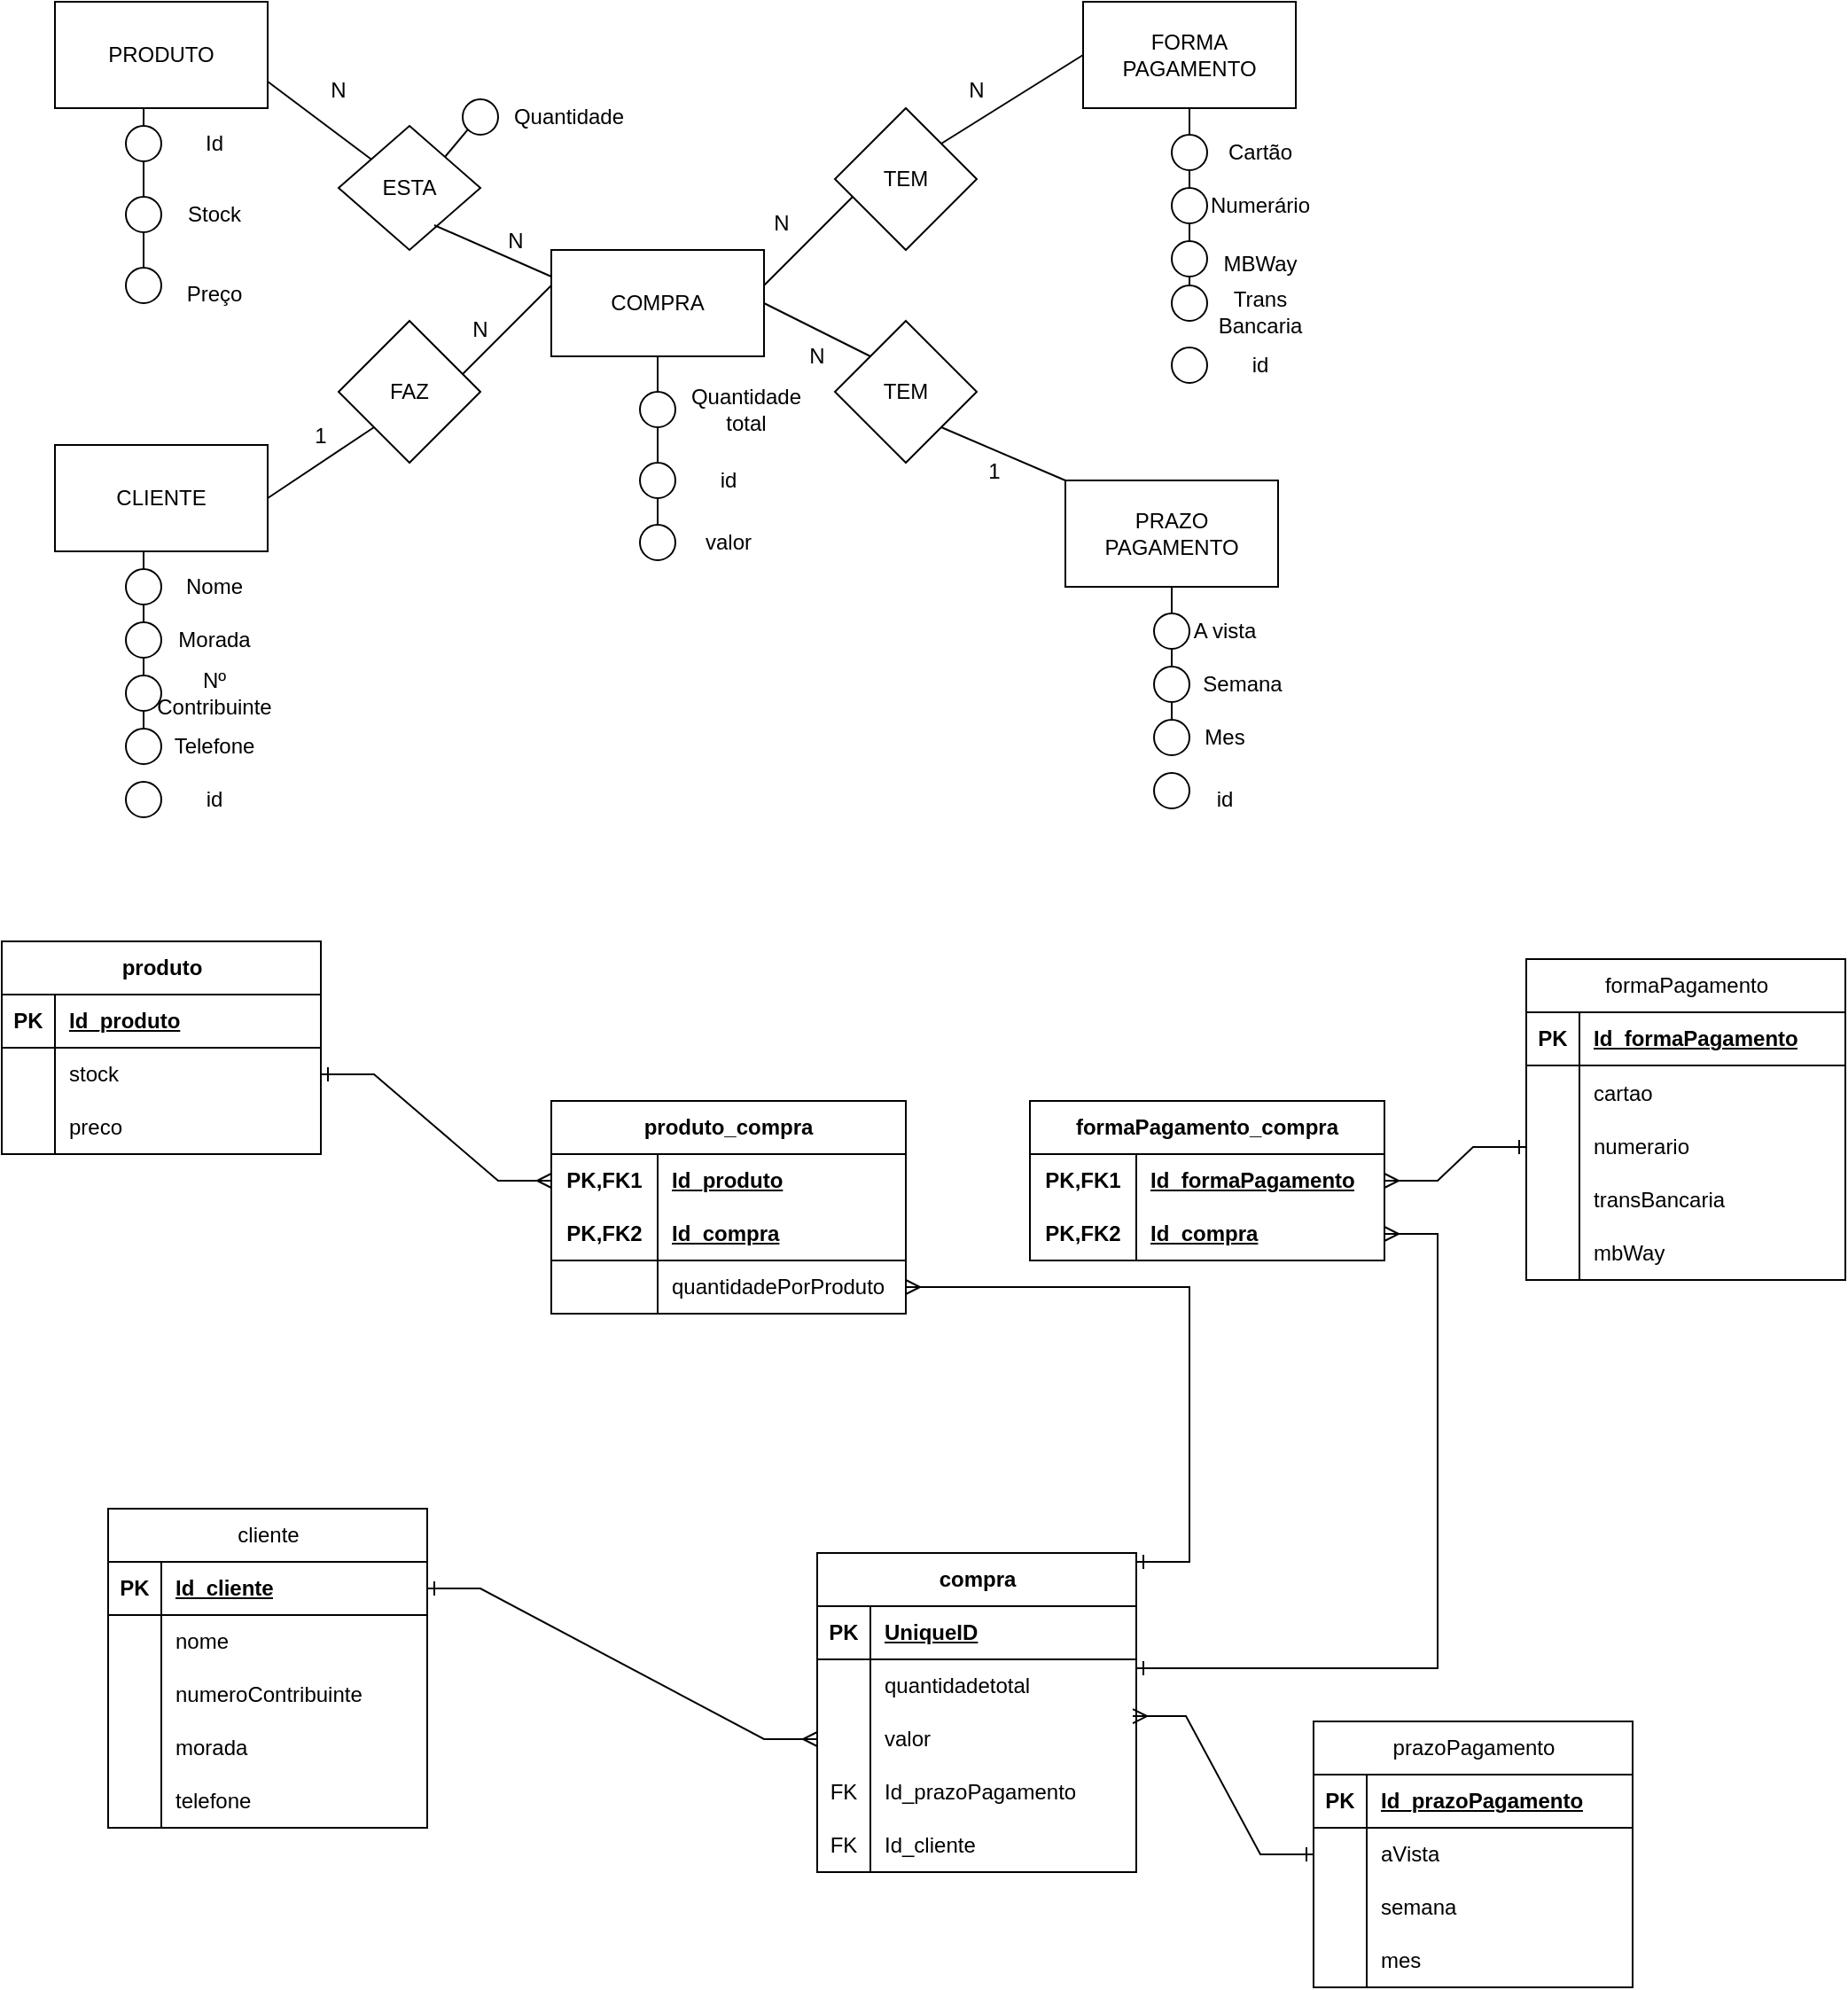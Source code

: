 <mxfile version="26.2.13">
  <diagram name="Página-1" id="K1vCT3-_wOFoox4Md0bB">
    <mxGraphModel dx="874" dy="560" grid="1" gridSize="10" guides="1" tooltips="1" connect="1" arrows="1" fold="1" page="1" pageScale="1" pageWidth="1654" pageHeight="2336" math="0" shadow="0">
      <root>
        <mxCell id="0" />
        <mxCell id="1" parent="0" />
        <mxCell id="S6igIHDjcdohr1a2UY5Q-2" value="COMPRA" style="rounded=0;whiteSpace=wrap;html=1;" parent="1" vertex="1">
          <mxGeometry x="320" y="230" width="120" height="60" as="geometry" />
        </mxCell>
        <mxCell id="S6igIHDjcdohr1a2UY5Q-3" value="PRODUTO" style="rounded=0;whiteSpace=wrap;html=1;" parent="1" vertex="1">
          <mxGeometry x="40" y="90" width="120" height="60" as="geometry" />
        </mxCell>
        <mxCell id="S6igIHDjcdohr1a2UY5Q-4" value="CLIENTE" style="rounded=0;whiteSpace=wrap;html=1;" parent="1" vertex="1">
          <mxGeometry x="40" y="340" width="120" height="60" as="geometry" />
        </mxCell>
        <mxCell id="S6igIHDjcdohr1a2UY5Q-5" value="FORMA PAGAMENTO" style="rounded=0;whiteSpace=wrap;html=1;" parent="1" vertex="1">
          <mxGeometry x="620" y="90" width="120" height="60" as="geometry" />
        </mxCell>
        <mxCell id="S6igIHDjcdohr1a2UY5Q-6" value="PRAZO PAGAMENTO" style="rounded=0;whiteSpace=wrap;html=1;" parent="1" vertex="1">
          <mxGeometry x="610" y="360" width="120" height="60" as="geometry" />
        </mxCell>
        <mxCell id="S6igIHDjcdohr1a2UY5Q-7" value="ESTA" style="rhombus;whiteSpace=wrap;html=1;" parent="1" vertex="1">
          <mxGeometry x="200" y="160" width="80" height="70" as="geometry" />
        </mxCell>
        <mxCell id="S6igIHDjcdohr1a2UY5Q-8" value="FAZ" style="rhombus;whiteSpace=wrap;html=1;" parent="1" vertex="1">
          <mxGeometry x="200" y="270" width="80" height="80" as="geometry" />
        </mxCell>
        <mxCell id="S6igIHDjcdohr1a2UY5Q-9" value="TEM" style="rhombus;whiteSpace=wrap;html=1;" parent="1" vertex="1">
          <mxGeometry x="480" y="150" width="80" height="80" as="geometry" />
        </mxCell>
        <mxCell id="S6igIHDjcdohr1a2UY5Q-10" value="TEM" style="rhombus;whiteSpace=wrap;html=1;" parent="1" vertex="1">
          <mxGeometry x="480" y="270" width="80" height="80" as="geometry" />
        </mxCell>
        <mxCell id="S6igIHDjcdohr1a2UY5Q-11" value="" style="endArrow=none;html=1;rounded=0;entryX=0;entryY=0;entryDx=0;entryDy=0;exitX=1;exitY=1;exitDx=0;exitDy=0;" parent="1" source="S6igIHDjcdohr1a2UY5Q-10" target="S6igIHDjcdohr1a2UY5Q-6" edge="1">
          <mxGeometry width="50" height="50" relative="1" as="geometry">
            <mxPoint x="370" y="300" as="sourcePoint" />
            <mxPoint x="420" y="250" as="targetPoint" />
            <Array as="points" />
          </mxGeometry>
        </mxCell>
        <mxCell id="S6igIHDjcdohr1a2UY5Q-12" value="" style="endArrow=none;html=1;rounded=0;exitX=0;exitY=0;exitDx=0;exitDy=0;entryX=1;entryY=0.5;entryDx=0;entryDy=0;" parent="1" source="S6igIHDjcdohr1a2UY5Q-10" target="S6igIHDjcdohr1a2UY5Q-2" edge="1">
          <mxGeometry width="50" height="50" relative="1" as="geometry">
            <mxPoint x="370" y="300" as="sourcePoint" />
            <mxPoint x="460" y="270" as="targetPoint" />
          </mxGeometry>
        </mxCell>
        <mxCell id="S6igIHDjcdohr1a2UY5Q-13" value="" style="endArrow=none;html=1;rounded=0;entryX=0;entryY=0.5;entryDx=0;entryDy=0;" parent="1" target="S6igIHDjcdohr1a2UY5Q-5" edge="1">
          <mxGeometry width="50" height="50" relative="1" as="geometry">
            <mxPoint x="540" y="170" as="sourcePoint" />
            <mxPoint x="590" y="120" as="targetPoint" />
          </mxGeometry>
        </mxCell>
        <mxCell id="S6igIHDjcdohr1a2UY5Q-14" value="" style="endArrow=none;html=1;rounded=0;" parent="1" edge="1">
          <mxGeometry width="50" height="50" relative="1" as="geometry">
            <mxPoint x="440" y="250" as="sourcePoint" />
            <mxPoint x="490" y="200" as="targetPoint" />
          </mxGeometry>
        </mxCell>
        <mxCell id="S6igIHDjcdohr1a2UY5Q-15" value="" style="endArrow=none;html=1;rounded=0;" parent="1" edge="1">
          <mxGeometry width="50" height="50" relative="1" as="geometry">
            <mxPoint x="270" y="300" as="sourcePoint" />
            <mxPoint x="320" y="250" as="targetPoint" />
          </mxGeometry>
        </mxCell>
        <mxCell id="S6igIHDjcdohr1a2UY5Q-16" value="" style="endArrow=none;html=1;rounded=0;entryX=0;entryY=1;entryDx=0;entryDy=0;" parent="1" target="S6igIHDjcdohr1a2UY5Q-8" edge="1">
          <mxGeometry width="50" height="50" relative="1" as="geometry">
            <mxPoint x="160" y="370" as="sourcePoint" />
            <mxPoint x="210" y="320" as="targetPoint" />
          </mxGeometry>
        </mxCell>
        <mxCell id="S6igIHDjcdohr1a2UY5Q-17" value="" style="endArrow=none;html=1;rounded=0;exitX=1;exitY=0.75;exitDx=0;exitDy=0;" parent="1" source="S6igIHDjcdohr1a2UY5Q-3" target="S6igIHDjcdohr1a2UY5Q-7" edge="1">
          <mxGeometry width="50" height="50" relative="1" as="geometry">
            <mxPoint x="160" y="180" as="sourcePoint" />
            <mxPoint x="210" y="130" as="targetPoint" />
          </mxGeometry>
        </mxCell>
        <mxCell id="S6igIHDjcdohr1a2UY5Q-18" value="" style="endArrow=none;html=1;rounded=0;exitX=0.675;exitY=0.8;exitDx=0;exitDy=0;exitPerimeter=0;entryX=0;entryY=0.25;entryDx=0;entryDy=0;" parent="1" source="S6igIHDjcdohr1a2UY5Q-7" target="S6igIHDjcdohr1a2UY5Q-2" edge="1">
          <mxGeometry width="50" height="50" relative="1" as="geometry">
            <mxPoint x="250" y="280" as="sourcePoint" />
            <mxPoint x="300" y="230" as="targetPoint" />
          </mxGeometry>
        </mxCell>
        <mxCell id="S6igIHDjcdohr1a2UY5Q-19" value="" style="ellipse;whiteSpace=wrap;html=1;aspect=fixed;" parent="1" vertex="1">
          <mxGeometry x="80" y="160" width="20" height="20" as="geometry" />
        </mxCell>
        <mxCell id="S6igIHDjcdohr1a2UY5Q-20" value="" style="ellipse;whiteSpace=wrap;html=1;aspect=fixed;" parent="1" vertex="1">
          <mxGeometry x="80" y="200" width="20" height="20" as="geometry" />
        </mxCell>
        <mxCell id="S6igIHDjcdohr1a2UY5Q-21" value="" style="ellipse;whiteSpace=wrap;html=1;aspect=fixed;" parent="1" vertex="1">
          <mxGeometry x="80" y="240" width="20" height="20" as="geometry" />
        </mxCell>
        <mxCell id="S6igIHDjcdohr1a2UY5Q-25" value="" style="endArrow=none;html=1;rounded=0;exitX=0.5;exitY=0;exitDx=0;exitDy=0;" parent="1" source="S6igIHDjcdohr1a2UY5Q-20" edge="1">
          <mxGeometry width="50" height="50" relative="1" as="geometry">
            <mxPoint x="50" y="220" as="sourcePoint" />
            <mxPoint x="90" y="190" as="targetPoint" />
            <Array as="points">
              <mxPoint x="90" y="180" />
            </Array>
          </mxGeometry>
        </mxCell>
        <mxCell id="S6igIHDjcdohr1a2UY5Q-27" value="" style="endArrow=none;html=1;rounded=0;exitX=0.5;exitY=0;exitDx=0;exitDy=0;entryX=0.5;entryY=1;entryDx=0;entryDy=0;" parent="1" source="S6igIHDjcdohr1a2UY5Q-21" target="S6igIHDjcdohr1a2UY5Q-20" edge="1">
          <mxGeometry width="50" height="50" relative="1" as="geometry">
            <mxPoint x="60" y="260" as="sourcePoint" />
            <mxPoint x="110" y="210" as="targetPoint" />
          </mxGeometry>
        </mxCell>
        <mxCell id="S6igIHDjcdohr1a2UY5Q-28" value="" style="endArrow=none;html=1;rounded=0;entryX=0.417;entryY=1;entryDx=0;entryDy=0;entryPerimeter=0;" parent="1" target="S6igIHDjcdohr1a2UY5Q-3" edge="1">
          <mxGeometry width="50" height="50" relative="1" as="geometry">
            <mxPoint x="90" y="160" as="sourcePoint" />
            <mxPoint x="110" y="140" as="targetPoint" />
          </mxGeometry>
        </mxCell>
        <mxCell id="S6igIHDjcdohr1a2UY5Q-33" value="Id" style="text;html=1;align=center;verticalAlign=middle;whiteSpace=wrap;rounded=0;" parent="1" vertex="1">
          <mxGeometry x="100" y="155" width="60" height="30" as="geometry" />
        </mxCell>
        <mxCell id="S6igIHDjcdohr1a2UY5Q-34" value="Stock" style="text;html=1;align=center;verticalAlign=middle;whiteSpace=wrap;rounded=0;" parent="1" vertex="1">
          <mxGeometry x="100" y="195" width="60" height="30" as="geometry" />
        </mxCell>
        <mxCell id="S6igIHDjcdohr1a2UY5Q-35" value="Preço" style="text;html=1;align=center;verticalAlign=middle;whiteSpace=wrap;rounded=0;" parent="1" vertex="1">
          <mxGeometry x="100" y="240" width="60" height="30" as="geometry" />
        </mxCell>
        <mxCell id="kTDROfeYakGiQUn5uSMt-1" value="" style="ellipse;whiteSpace=wrap;html=1;aspect=fixed;" parent="1" vertex="1">
          <mxGeometry x="80" y="410" width="20" height="20" as="geometry" />
        </mxCell>
        <mxCell id="kTDROfeYakGiQUn5uSMt-2" value="" style="ellipse;whiteSpace=wrap;html=1;aspect=fixed;" parent="1" vertex="1">
          <mxGeometry x="80" y="470" width="20" height="20" as="geometry" />
        </mxCell>
        <mxCell id="kTDROfeYakGiQUn5uSMt-3" value="" style="ellipse;whiteSpace=wrap;html=1;aspect=fixed;" parent="1" vertex="1">
          <mxGeometry x="80" y="440" width="20" height="20" as="geometry" />
        </mxCell>
        <mxCell id="kTDROfeYakGiQUn5uSMt-6" value="" style="ellipse;whiteSpace=wrap;html=1;aspect=fixed;" parent="1" vertex="1">
          <mxGeometry x="80" y="500" width="20" height="20" as="geometry" />
        </mxCell>
        <mxCell id="kTDROfeYakGiQUn5uSMt-7" value="" style="endArrow=none;html=1;rounded=0;exitX=0.5;exitY=0;exitDx=0;exitDy=0;" parent="1" source="kTDROfeYakGiQUn5uSMt-1" edge="1">
          <mxGeometry width="50" height="50" relative="1" as="geometry">
            <mxPoint x="380" y="290" as="sourcePoint" />
            <mxPoint x="90" y="400" as="targetPoint" />
          </mxGeometry>
        </mxCell>
        <mxCell id="kTDROfeYakGiQUn5uSMt-8" value="" style="endArrow=none;html=1;rounded=0;exitX=0.5;exitY=0;exitDx=0;exitDy=0;entryX=0.5;entryY=1;entryDx=0;entryDy=0;" parent="1" source="kTDROfeYakGiQUn5uSMt-3" target="kTDROfeYakGiQUn5uSMt-1" edge="1">
          <mxGeometry width="50" height="50" relative="1" as="geometry">
            <mxPoint x="380" y="290" as="sourcePoint" />
            <mxPoint x="430" y="240" as="targetPoint" />
          </mxGeometry>
        </mxCell>
        <mxCell id="kTDROfeYakGiQUn5uSMt-9" value="" style="endArrow=none;html=1;rounded=0;exitX=0.5;exitY=0;exitDx=0;exitDy=0;entryX=0.5;entryY=1;entryDx=0;entryDy=0;" parent="1" source="kTDROfeYakGiQUn5uSMt-2" target="kTDROfeYakGiQUn5uSMt-3" edge="1">
          <mxGeometry width="50" height="50" relative="1" as="geometry">
            <mxPoint x="380" y="290" as="sourcePoint" />
            <mxPoint x="430" y="240" as="targetPoint" />
          </mxGeometry>
        </mxCell>
        <mxCell id="kTDROfeYakGiQUn5uSMt-10" value="" style="endArrow=none;html=1;rounded=0;exitX=0.5;exitY=0;exitDx=0;exitDy=0;" parent="1" source="kTDROfeYakGiQUn5uSMt-6" edge="1">
          <mxGeometry width="50" height="50" relative="1" as="geometry">
            <mxPoint x="380" y="290" as="sourcePoint" />
            <mxPoint x="90" y="490" as="targetPoint" />
          </mxGeometry>
        </mxCell>
        <mxCell id="kTDROfeYakGiQUn5uSMt-11" value="Nome" style="text;html=1;align=center;verticalAlign=middle;whiteSpace=wrap;rounded=0;" parent="1" vertex="1">
          <mxGeometry x="100" y="405" width="60" height="30" as="geometry" />
        </mxCell>
        <mxCell id="kTDROfeYakGiQUn5uSMt-12" value="Morada" style="text;html=1;align=center;verticalAlign=middle;whiteSpace=wrap;rounded=0;" parent="1" vertex="1">
          <mxGeometry x="100" y="435" width="60" height="30" as="geometry" />
        </mxCell>
        <mxCell id="kTDROfeYakGiQUn5uSMt-13" value="Telefone" style="text;html=1;align=center;verticalAlign=middle;whiteSpace=wrap;rounded=0;" parent="1" vertex="1">
          <mxGeometry x="100" y="495" width="60" height="30" as="geometry" />
        </mxCell>
        <mxCell id="kTDROfeYakGiQUn5uSMt-14" value="Nº Contribuinte" style="text;html=1;align=center;verticalAlign=middle;whiteSpace=wrap;rounded=0;" parent="1" vertex="1">
          <mxGeometry x="100" y="465" width="60" height="30" as="geometry" />
        </mxCell>
        <mxCell id="kTDROfeYakGiQUn5uSMt-15" value="" style="ellipse;whiteSpace=wrap;html=1;aspect=fixed;" parent="1" vertex="1">
          <mxGeometry x="660" y="495" width="20" height="20" as="geometry" />
        </mxCell>
        <mxCell id="kTDROfeYakGiQUn5uSMt-16" value="" style="ellipse;whiteSpace=wrap;html=1;aspect=fixed;" parent="1" vertex="1">
          <mxGeometry x="660" y="465" width="20" height="20" as="geometry" />
        </mxCell>
        <mxCell id="kTDROfeYakGiQUn5uSMt-17" value="" style="ellipse;whiteSpace=wrap;html=1;aspect=fixed;" parent="1" vertex="1">
          <mxGeometry x="660" y="435" width="20" height="20" as="geometry" />
        </mxCell>
        <mxCell id="kTDROfeYakGiQUn5uSMt-18" value="" style="ellipse;whiteSpace=wrap;html=1;aspect=fixed;" parent="1" vertex="1">
          <mxGeometry x="670" y="195" width="20" height="20" as="geometry" />
        </mxCell>
        <mxCell id="kTDROfeYakGiQUn5uSMt-19" value="" style="ellipse;whiteSpace=wrap;html=1;aspect=fixed;" parent="1" vertex="1">
          <mxGeometry x="670" y="225" width="20" height="20" as="geometry" />
        </mxCell>
        <mxCell id="kTDROfeYakGiQUn5uSMt-20" value="" style="ellipse;whiteSpace=wrap;html=1;aspect=fixed;" parent="1" vertex="1">
          <mxGeometry x="670" y="165" width="20" height="20" as="geometry" />
        </mxCell>
        <mxCell id="kTDROfeYakGiQUn5uSMt-24" value="" style="endArrow=none;html=1;rounded=0;entryX=0.5;entryY=0;entryDx=0;entryDy=0;exitX=0.5;exitY=1;exitDx=0;exitDy=0;" parent="1" source="S6igIHDjcdohr1a2UY5Q-6" target="kTDROfeYakGiQUn5uSMt-17" edge="1">
          <mxGeometry width="50" height="50" relative="1" as="geometry">
            <mxPoint x="500" y="490" as="sourcePoint" />
            <mxPoint x="550" y="440" as="targetPoint" />
          </mxGeometry>
        </mxCell>
        <mxCell id="kTDROfeYakGiQUn5uSMt-25" value="" style="endArrow=none;html=1;rounded=0;entryX=0.5;entryY=0;entryDx=0;entryDy=0;exitX=0.5;exitY=1;exitDx=0;exitDy=0;" parent="1" source="kTDROfeYakGiQUn5uSMt-17" target="kTDROfeYakGiQUn5uSMt-16" edge="1">
          <mxGeometry width="50" height="50" relative="1" as="geometry">
            <mxPoint x="510" y="490" as="sourcePoint" />
            <mxPoint x="560" y="440" as="targetPoint" />
          </mxGeometry>
        </mxCell>
        <mxCell id="kTDROfeYakGiQUn5uSMt-26" value="" style="endArrow=none;html=1;rounded=0;entryX=0.5;entryY=1;entryDx=0;entryDy=0;exitX=0.5;exitY=0;exitDx=0;exitDy=0;" parent="1" source="kTDROfeYakGiQUn5uSMt-15" target="kTDROfeYakGiQUn5uSMt-16" edge="1">
          <mxGeometry width="50" height="50" relative="1" as="geometry">
            <mxPoint x="590" y="530" as="sourcePoint" />
            <mxPoint x="640" y="480" as="targetPoint" />
          </mxGeometry>
        </mxCell>
        <mxCell id="kTDROfeYakGiQUn5uSMt-27" value="Cartão" style="text;html=1;align=center;verticalAlign=middle;whiteSpace=wrap;rounded=0;" parent="1" vertex="1">
          <mxGeometry x="690" y="160" width="60" height="30" as="geometry" />
        </mxCell>
        <mxCell id="kTDROfeYakGiQUn5uSMt-28" value="Numerário" style="text;html=1;align=center;verticalAlign=middle;whiteSpace=wrap;rounded=0;" parent="1" vertex="1">
          <mxGeometry x="690" y="190" width="60" height="30" as="geometry" />
        </mxCell>
        <mxCell id="kTDROfeYakGiQUn5uSMt-29" value="&lt;div&gt;&lt;br&gt;&lt;/div&gt;&lt;div&gt;MBWay&lt;/div&gt;" style="text;html=1;align=center;verticalAlign=middle;whiteSpace=wrap;rounded=0;" parent="1" vertex="1">
          <mxGeometry x="690" y="215" width="60" height="30" as="geometry" />
        </mxCell>
        <mxCell id="kTDROfeYakGiQUn5uSMt-31" value="" style="ellipse;whiteSpace=wrap;html=1;aspect=fixed;" parent="1" vertex="1">
          <mxGeometry x="670" y="250" width="20" height="20" as="geometry" />
        </mxCell>
        <mxCell id="kTDROfeYakGiQUn5uSMt-32" value="Trans Bancaria" style="text;html=1;align=center;verticalAlign=middle;whiteSpace=wrap;rounded=0;" parent="1" vertex="1">
          <mxGeometry x="690" y="250" width="60" height="30" as="geometry" />
        </mxCell>
        <mxCell id="kTDROfeYakGiQUn5uSMt-33" value="" style="endArrow=none;html=1;rounded=0;entryX=0.5;entryY=1;entryDx=0;entryDy=0;exitX=0.5;exitY=0;exitDx=0;exitDy=0;" parent="1" source="kTDROfeYakGiQUn5uSMt-20" target="S6igIHDjcdohr1a2UY5Q-5" edge="1">
          <mxGeometry width="50" height="50" relative="1" as="geometry">
            <mxPoint x="590" y="240" as="sourcePoint" />
            <mxPoint x="640" y="190" as="targetPoint" />
          </mxGeometry>
        </mxCell>
        <mxCell id="kTDROfeYakGiQUn5uSMt-34" value="" style="endArrow=none;html=1;rounded=0;entryX=0.5;entryY=1;entryDx=0;entryDy=0;exitX=0.5;exitY=0;exitDx=0;exitDy=0;" parent="1" source="kTDROfeYakGiQUn5uSMt-18" target="kTDROfeYakGiQUn5uSMt-20" edge="1">
          <mxGeometry width="50" height="50" relative="1" as="geometry">
            <mxPoint x="590" y="250" as="sourcePoint" />
            <mxPoint x="630" y="200" as="targetPoint" />
          </mxGeometry>
        </mxCell>
        <mxCell id="kTDROfeYakGiQUn5uSMt-35" value="" style="endArrow=none;html=1;rounded=0;entryX=0.5;entryY=1;entryDx=0;entryDy=0;exitX=0.5;exitY=0;exitDx=0;exitDy=0;" parent="1" source="kTDROfeYakGiQUn5uSMt-19" target="kTDROfeYakGiQUn5uSMt-18" edge="1">
          <mxGeometry width="50" height="50" relative="1" as="geometry">
            <mxPoint x="590" y="260" as="sourcePoint" />
            <mxPoint x="640" y="210" as="targetPoint" />
          </mxGeometry>
        </mxCell>
        <mxCell id="kTDROfeYakGiQUn5uSMt-36" value="" style="endArrow=none;html=1;rounded=0;entryX=0.5;entryY=1;entryDx=0;entryDy=0;exitX=0.5;exitY=0;exitDx=0;exitDy=0;" parent="1" source="kTDROfeYakGiQUn5uSMt-31" target="kTDROfeYakGiQUn5uSMt-19" edge="1">
          <mxGeometry width="50" height="50" relative="1" as="geometry">
            <mxPoint x="610" y="290" as="sourcePoint" />
            <mxPoint x="660" y="240" as="targetPoint" />
          </mxGeometry>
        </mxCell>
        <mxCell id="kTDROfeYakGiQUn5uSMt-37" value="A vista" style="text;html=1;align=center;verticalAlign=middle;whiteSpace=wrap;rounded=0;" parent="1" vertex="1">
          <mxGeometry x="670" y="430" width="60" height="30" as="geometry" />
        </mxCell>
        <mxCell id="kTDROfeYakGiQUn5uSMt-39" value="Mes" style="text;html=1;align=center;verticalAlign=middle;whiteSpace=wrap;rounded=0;" parent="1" vertex="1">
          <mxGeometry x="670" y="490" width="60" height="30" as="geometry" />
        </mxCell>
        <mxCell id="kTDROfeYakGiQUn5uSMt-43" value="Semana" style="text;html=1;align=center;verticalAlign=middle;whiteSpace=wrap;rounded=0;" parent="1" vertex="1">
          <mxGeometry x="680" y="460" width="60" height="30" as="geometry" />
        </mxCell>
        <mxCell id="kTDROfeYakGiQUn5uSMt-44" value="" style="ellipse;whiteSpace=wrap;html=1;aspect=fixed;" parent="1" vertex="1">
          <mxGeometry x="370" y="310" width="20" height="20" as="geometry" />
        </mxCell>
        <mxCell id="kTDROfeYakGiQUn5uSMt-45" value="" style="endArrow=none;html=1;rounded=0;exitX=0.5;exitY=0;exitDx=0;exitDy=0;" parent="1" source="kTDROfeYakGiQUn5uSMt-44" edge="1">
          <mxGeometry width="50" height="50" relative="1" as="geometry">
            <mxPoint x="380" y="300" as="sourcePoint" />
            <mxPoint x="380" y="290" as="targetPoint" />
          </mxGeometry>
        </mxCell>
        <mxCell id="kTDROfeYakGiQUn5uSMt-47" value="Quantidade total" style="text;html=1;align=center;verticalAlign=middle;whiteSpace=wrap;rounded=0;" parent="1" vertex="1">
          <mxGeometry x="400" y="305" width="60" height="30" as="geometry" />
        </mxCell>
        <mxCell id="kTDROfeYakGiQUn5uSMt-48" value="1" style="text;html=1;align=center;verticalAlign=middle;whiteSpace=wrap;rounded=0;" parent="1" vertex="1">
          <mxGeometry x="160" y="320" width="60" height="30" as="geometry" />
        </mxCell>
        <mxCell id="kTDROfeYakGiQUn5uSMt-49" value="N" style="text;html=1;align=center;verticalAlign=middle;whiteSpace=wrap;rounded=0;" parent="1" vertex="1">
          <mxGeometry x="250" y="260" width="60" height="30" as="geometry" />
        </mxCell>
        <mxCell id="kTDROfeYakGiQUn5uSMt-50" value="N" style="text;html=1;align=center;verticalAlign=middle;whiteSpace=wrap;rounded=0;" parent="1" vertex="1">
          <mxGeometry x="170" y="125" width="60" height="30" as="geometry" />
        </mxCell>
        <mxCell id="kTDROfeYakGiQUn5uSMt-51" value="N" style="text;html=1;align=center;verticalAlign=middle;whiteSpace=wrap;rounded=0;" parent="1" vertex="1">
          <mxGeometry x="270" y="210" width="60" height="30" as="geometry" />
        </mxCell>
        <mxCell id="kTDROfeYakGiQUn5uSMt-52" value="N" style="text;html=1;align=center;verticalAlign=middle;whiteSpace=wrap;rounded=0;" parent="1" vertex="1">
          <mxGeometry x="420" y="200" width="60" height="30" as="geometry" />
        </mxCell>
        <mxCell id="kTDROfeYakGiQUn5uSMt-53" value="N" style="text;html=1;align=center;verticalAlign=middle;whiteSpace=wrap;rounded=0;" parent="1" vertex="1">
          <mxGeometry x="530" y="125" width="60" height="30" as="geometry" />
        </mxCell>
        <mxCell id="kTDROfeYakGiQUn5uSMt-54" value="N" style="text;html=1;align=center;verticalAlign=middle;whiteSpace=wrap;rounded=0;" parent="1" vertex="1">
          <mxGeometry x="440" y="275" width="60" height="30" as="geometry" />
        </mxCell>
        <mxCell id="kTDROfeYakGiQUn5uSMt-55" value="1" style="text;html=1;align=center;verticalAlign=middle;whiteSpace=wrap;rounded=0;" parent="1" vertex="1">
          <mxGeometry x="540" y="340" width="60" height="30" as="geometry" />
        </mxCell>
        <mxCell id="3tSenncUVuRe2yllcEhV-1" value="id" style="text;html=1;align=center;verticalAlign=middle;whiteSpace=wrap;rounded=0;" parent="1" vertex="1">
          <mxGeometry x="100" y="525" width="60" height="30" as="geometry" />
        </mxCell>
        <mxCell id="3tSenncUVuRe2yllcEhV-2" value="id" style="text;html=1;align=center;verticalAlign=middle;whiteSpace=wrap;rounded=0;" parent="1" vertex="1">
          <mxGeometry x="670" y="525" width="60" height="30" as="geometry" />
        </mxCell>
        <mxCell id="3tSenncUVuRe2yllcEhV-3" value="id" style="text;html=1;align=center;verticalAlign=middle;whiteSpace=wrap;rounded=0;" parent="1" vertex="1">
          <mxGeometry x="390" y="345" width="60" height="30" as="geometry" />
        </mxCell>
        <mxCell id="3tSenncUVuRe2yllcEhV-4" value="id" style="text;html=1;align=center;verticalAlign=middle;whiteSpace=wrap;rounded=0;" parent="1" vertex="1">
          <mxGeometry x="690" y="280" width="60" height="30" as="geometry" />
        </mxCell>
        <mxCell id="3tSenncUVuRe2yllcEhV-5" value="" style="ellipse;whiteSpace=wrap;html=1;aspect=fixed;" parent="1" vertex="1">
          <mxGeometry x="370" y="350" width="20" height="20" as="geometry" />
        </mxCell>
        <mxCell id="3tSenncUVuRe2yllcEhV-6" value="" style="ellipse;whiteSpace=wrap;html=1;aspect=fixed;" parent="1" vertex="1">
          <mxGeometry x="80" y="530" width="20" height="20" as="geometry" />
        </mxCell>
        <mxCell id="3tSenncUVuRe2yllcEhV-7" value="" style="ellipse;whiteSpace=wrap;html=1;aspect=fixed;" parent="1" vertex="1">
          <mxGeometry x="670" y="285" width="20" height="20" as="geometry" />
        </mxCell>
        <mxCell id="3tSenncUVuRe2yllcEhV-8" value="" style="ellipse;whiteSpace=wrap;html=1;aspect=fixed;" parent="1" vertex="1">
          <mxGeometry x="660" y="525" width="20" height="20" as="geometry" />
        </mxCell>
        <mxCell id="3tSenncUVuRe2yllcEhV-9" value="" style="endArrow=none;html=1;rounded=0;entryX=0.5;entryY=1;entryDx=0;entryDy=0;" parent="1" target="kTDROfeYakGiQUn5uSMt-44" edge="1">
          <mxGeometry width="50" height="50" relative="1" as="geometry">
            <mxPoint x="380" y="350" as="sourcePoint" />
            <mxPoint x="440" y="420" as="targetPoint" />
          </mxGeometry>
        </mxCell>
        <mxCell id="3tSenncUVuRe2yllcEhV-10" value="" style="ellipse;whiteSpace=wrap;html=1;aspect=fixed;" parent="1" vertex="1">
          <mxGeometry x="270" y="145" width="20" height="20" as="geometry" />
        </mxCell>
        <mxCell id="3tSenncUVuRe2yllcEhV-11" value="Quantidade" style="text;html=1;align=center;verticalAlign=middle;whiteSpace=wrap;rounded=0;" parent="1" vertex="1">
          <mxGeometry x="300" y="140" width="60" height="30" as="geometry" />
        </mxCell>
        <mxCell id="3tSenncUVuRe2yllcEhV-13" value="" style="endArrow=none;html=1;rounded=0;entryX=0;entryY=1;entryDx=0;entryDy=0;exitX=1;exitY=0;exitDx=0;exitDy=0;" parent="1" source="S6igIHDjcdohr1a2UY5Q-7" target="3tSenncUVuRe2yllcEhV-10" edge="1">
          <mxGeometry width="50" height="50" relative="1" as="geometry">
            <mxPoint x="360" y="330" as="sourcePoint" />
            <mxPoint x="410" y="280" as="targetPoint" />
          </mxGeometry>
        </mxCell>
        <mxCell id="3tSenncUVuRe2yllcEhV-14" value="valor" style="text;html=1;align=center;verticalAlign=middle;whiteSpace=wrap;rounded=0;" parent="1" vertex="1">
          <mxGeometry x="390" y="380" width="60" height="30" as="geometry" />
        </mxCell>
        <mxCell id="3tSenncUVuRe2yllcEhV-15" value="" style="ellipse;whiteSpace=wrap;html=1;aspect=fixed;" parent="1" vertex="1">
          <mxGeometry x="370" y="385" width="20" height="20" as="geometry" />
        </mxCell>
        <mxCell id="3tSenncUVuRe2yllcEhV-16" value="" style="endArrow=none;html=1;rounded=0;entryX=0.5;entryY=1;entryDx=0;entryDy=0;exitX=0.5;exitY=0;exitDx=0;exitDy=0;" parent="1" source="3tSenncUVuRe2yllcEhV-15" target="3tSenncUVuRe2yllcEhV-5" edge="1">
          <mxGeometry width="50" height="50" relative="1" as="geometry">
            <mxPoint x="310" y="480" as="sourcePoint" />
            <mxPoint x="360" y="430" as="targetPoint" />
          </mxGeometry>
        </mxCell>
        <mxCell id="dmSf8Fkw9DIj0YcDSAF7-1" value="produto" style="shape=table;startSize=30;container=1;collapsible=1;childLayout=tableLayout;fixedRows=1;rowLines=0;fontStyle=1;align=center;resizeLast=1;html=1;" parent="1" vertex="1">
          <mxGeometry x="10" y="620" width="180" height="120" as="geometry" />
        </mxCell>
        <mxCell id="dmSf8Fkw9DIj0YcDSAF7-2" value="" style="shape=tableRow;horizontal=0;startSize=0;swimlaneHead=0;swimlaneBody=0;fillColor=none;collapsible=0;dropTarget=0;points=[[0,0.5],[1,0.5]];portConstraint=eastwest;top=0;left=0;right=0;bottom=1;" parent="dmSf8Fkw9DIj0YcDSAF7-1" vertex="1">
          <mxGeometry y="30" width="180" height="30" as="geometry" />
        </mxCell>
        <mxCell id="dmSf8Fkw9DIj0YcDSAF7-3" value="PK" style="shape=partialRectangle;connectable=0;fillColor=none;top=0;left=0;bottom=0;right=0;fontStyle=1;overflow=hidden;whiteSpace=wrap;html=1;" parent="dmSf8Fkw9DIj0YcDSAF7-2" vertex="1">
          <mxGeometry width="30" height="30" as="geometry">
            <mxRectangle width="30" height="30" as="alternateBounds" />
          </mxGeometry>
        </mxCell>
        <mxCell id="dmSf8Fkw9DIj0YcDSAF7-4" value="Id_produto" style="shape=partialRectangle;connectable=0;fillColor=none;top=0;left=0;bottom=0;right=0;align=left;spacingLeft=6;fontStyle=5;overflow=hidden;whiteSpace=wrap;html=1;" parent="dmSf8Fkw9DIj0YcDSAF7-2" vertex="1">
          <mxGeometry x="30" width="150" height="30" as="geometry">
            <mxRectangle width="150" height="30" as="alternateBounds" />
          </mxGeometry>
        </mxCell>
        <mxCell id="dmSf8Fkw9DIj0YcDSAF7-5" value="" style="shape=tableRow;horizontal=0;startSize=0;swimlaneHead=0;swimlaneBody=0;fillColor=none;collapsible=0;dropTarget=0;points=[[0,0.5],[1,0.5]];portConstraint=eastwest;top=0;left=0;right=0;bottom=0;" parent="dmSf8Fkw9DIj0YcDSAF7-1" vertex="1">
          <mxGeometry y="60" width="180" height="30" as="geometry" />
        </mxCell>
        <mxCell id="dmSf8Fkw9DIj0YcDSAF7-6" value="" style="shape=partialRectangle;connectable=0;fillColor=none;top=0;left=0;bottom=0;right=0;editable=1;overflow=hidden;whiteSpace=wrap;html=1;" parent="dmSf8Fkw9DIj0YcDSAF7-5" vertex="1">
          <mxGeometry width="30" height="30" as="geometry">
            <mxRectangle width="30" height="30" as="alternateBounds" />
          </mxGeometry>
        </mxCell>
        <mxCell id="dmSf8Fkw9DIj0YcDSAF7-7" value="&lt;span style=&quot;text-align: center;&quot;&gt;stock&lt;/span&gt;" style="shape=partialRectangle;connectable=0;fillColor=none;top=0;left=0;bottom=0;right=0;align=left;spacingLeft=6;overflow=hidden;whiteSpace=wrap;html=1;" parent="dmSf8Fkw9DIj0YcDSAF7-5" vertex="1">
          <mxGeometry x="30" width="150" height="30" as="geometry">
            <mxRectangle width="150" height="30" as="alternateBounds" />
          </mxGeometry>
        </mxCell>
        <mxCell id="dmSf8Fkw9DIj0YcDSAF7-8" value="" style="shape=tableRow;horizontal=0;startSize=0;swimlaneHead=0;swimlaneBody=0;fillColor=none;collapsible=0;dropTarget=0;points=[[0,0.5],[1,0.5]];portConstraint=eastwest;top=0;left=0;right=0;bottom=0;" parent="dmSf8Fkw9DIj0YcDSAF7-1" vertex="1">
          <mxGeometry y="90" width="180" height="30" as="geometry" />
        </mxCell>
        <mxCell id="dmSf8Fkw9DIj0YcDSAF7-9" value="" style="shape=partialRectangle;connectable=0;fillColor=none;top=0;left=0;bottom=0;right=0;editable=1;overflow=hidden;whiteSpace=wrap;html=1;" parent="dmSf8Fkw9DIj0YcDSAF7-8" vertex="1">
          <mxGeometry width="30" height="30" as="geometry">
            <mxRectangle width="30" height="30" as="alternateBounds" />
          </mxGeometry>
        </mxCell>
        <mxCell id="dmSf8Fkw9DIj0YcDSAF7-10" value="&lt;div style=&quot;text-align: center;&quot;&gt;&lt;span style=&quot;background-color: transparent; color: light-dark(rgb(0, 0, 0), rgb(255, 255, 255));&quot;&gt;preco&lt;/span&gt;&lt;/div&gt;" style="shape=partialRectangle;connectable=0;fillColor=none;top=0;left=0;bottom=0;right=0;align=left;spacingLeft=6;overflow=hidden;whiteSpace=wrap;html=1;" parent="dmSf8Fkw9DIj0YcDSAF7-8" vertex="1">
          <mxGeometry x="30" width="150" height="30" as="geometry">
            <mxRectangle width="150" height="30" as="alternateBounds" />
          </mxGeometry>
        </mxCell>
        <mxCell id="dmSf8Fkw9DIj0YcDSAF7-17" value="&lt;span style=&quot;font-weight: 400; text-wrap-mode: wrap;&quot;&gt;formaPagamento&lt;/span&gt;" style="shape=table;startSize=30;container=1;collapsible=1;childLayout=tableLayout;fixedRows=1;rowLines=0;fontStyle=1;align=center;resizeLast=1;html=1;" parent="1" vertex="1">
          <mxGeometry x="870" y="630" width="180" height="181" as="geometry" />
        </mxCell>
        <mxCell id="dmSf8Fkw9DIj0YcDSAF7-18" value="" style="shape=tableRow;horizontal=0;startSize=0;swimlaneHead=0;swimlaneBody=0;fillColor=none;collapsible=0;dropTarget=0;points=[[0,0.5],[1,0.5]];portConstraint=eastwest;top=0;left=0;right=0;bottom=1;" parent="dmSf8Fkw9DIj0YcDSAF7-17" vertex="1">
          <mxGeometry y="30" width="180" height="30" as="geometry" />
        </mxCell>
        <mxCell id="dmSf8Fkw9DIj0YcDSAF7-19" value="PK" style="shape=partialRectangle;connectable=0;fillColor=none;top=0;left=0;bottom=0;right=0;fontStyle=1;overflow=hidden;whiteSpace=wrap;html=1;" parent="dmSf8Fkw9DIj0YcDSAF7-18" vertex="1">
          <mxGeometry width="30" height="30" as="geometry">
            <mxRectangle width="30" height="30" as="alternateBounds" />
          </mxGeometry>
        </mxCell>
        <mxCell id="dmSf8Fkw9DIj0YcDSAF7-20" value="Id_formaPagamento" style="shape=partialRectangle;connectable=0;fillColor=none;top=0;left=0;bottom=0;right=0;align=left;spacingLeft=6;fontStyle=5;overflow=hidden;whiteSpace=wrap;html=1;" parent="dmSf8Fkw9DIj0YcDSAF7-18" vertex="1">
          <mxGeometry x="30" width="150" height="30" as="geometry">
            <mxRectangle width="150" height="30" as="alternateBounds" />
          </mxGeometry>
        </mxCell>
        <mxCell id="dmSf8Fkw9DIj0YcDSAF7-21" value="" style="shape=tableRow;horizontal=0;startSize=0;swimlaneHead=0;swimlaneBody=0;fillColor=none;collapsible=0;dropTarget=0;points=[[0,0.5],[1,0.5]];portConstraint=eastwest;top=0;left=0;right=0;bottom=0;" parent="dmSf8Fkw9DIj0YcDSAF7-17" vertex="1">
          <mxGeometry y="60" width="180" height="31" as="geometry" />
        </mxCell>
        <mxCell id="dmSf8Fkw9DIj0YcDSAF7-22" value="" style="shape=partialRectangle;connectable=0;fillColor=none;top=0;left=0;bottom=0;right=0;editable=1;overflow=hidden;whiteSpace=wrap;html=1;" parent="dmSf8Fkw9DIj0YcDSAF7-21" vertex="1">
          <mxGeometry width="30" height="31" as="geometry">
            <mxRectangle width="30" height="31" as="alternateBounds" />
          </mxGeometry>
        </mxCell>
        <mxCell id="dmSf8Fkw9DIj0YcDSAF7-23" value="&lt;div style=&quot;text-align: center;&quot;&gt;&lt;span style=&quot;background-color: transparent; color: light-dark(rgb(0, 0, 0), rgb(255, 255, 255));&quot;&gt;cartao&lt;/span&gt;&lt;/div&gt;" style="shape=partialRectangle;connectable=0;fillColor=none;top=0;left=0;bottom=0;right=0;align=left;spacingLeft=6;overflow=hidden;whiteSpace=wrap;html=1;" parent="dmSf8Fkw9DIj0YcDSAF7-21" vertex="1">
          <mxGeometry x="30" width="150" height="31" as="geometry">
            <mxRectangle width="150" height="31" as="alternateBounds" />
          </mxGeometry>
        </mxCell>
        <mxCell id="dmSf8Fkw9DIj0YcDSAF7-24" value="" style="shape=tableRow;horizontal=0;startSize=0;swimlaneHead=0;swimlaneBody=0;fillColor=none;collapsible=0;dropTarget=0;points=[[0,0.5],[1,0.5]];portConstraint=eastwest;top=0;left=0;right=0;bottom=0;" parent="dmSf8Fkw9DIj0YcDSAF7-17" vertex="1">
          <mxGeometry y="91" width="180" height="30" as="geometry" />
        </mxCell>
        <mxCell id="dmSf8Fkw9DIj0YcDSAF7-25" value="" style="shape=partialRectangle;connectable=0;fillColor=none;top=0;left=0;bottom=0;right=0;editable=1;overflow=hidden;whiteSpace=wrap;html=1;" parent="dmSf8Fkw9DIj0YcDSAF7-24" vertex="1">
          <mxGeometry width="30" height="30" as="geometry">
            <mxRectangle width="30" height="30" as="alternateBounds" />
          </mxGeometry>
        </mxCell>
        <mxCell id="dmSf8Fkw9DIj0YcDSAF7-26" value="&lt;span style=&quot;text-align: center;&quot;&gt;numerario&lt;/span&gt;" style="shape=partialRectangle;connectable=0;fillColor=none;top=0;left=0;bottom=0;right=0;align=left;spacingLeft=6;overflow=hidden;whiteSpace=wrap;html=1;" parent="dmSf8Fkw9DIj0YcDSAF7-24" vertex="1">
          <mxGeometry x="30" width="150" height="30" as="geometry">
            <mxRectangle width="150" height="30" as="alternateBounds" />
          </mxGeometry>
        </mxCell>
        <mxCell id="dmSf8Fkw9DIj0YcDSAF7-27" value="" style="shape=tableRow;horizontal=0;startSize=0;swimlaneHead=0;swimlaneBody=0;fillColor=none;collapsible=0;dropTarget=0;points=[[0,0.5],[1,0.5]];portConstraint=eastwest;top=0;left=0;right=0;bottom=0;" parent="dmSf8Fkw9DIj0YcDSAF7-17" vertex="1">
          <mxGeometry y="121" width="180" height="30" as="geometry" />
        </mxCell>
        <mxCell id="dmSf8Fkw9DIj0YcDSAF7-28" value="" style="shape=partialRectangle;connectable=0;fillColor=none;top=0;left=0;bottom=0;right=0;editable=1;overflow=hidden;whiteSpace=wrap;html=1;" parent="dmSf8Fkw9DIj0YcDSAF7-27" vertex="1">
          <mxGeometry width="30" height="30" as="geometry">
            <mxRectangle width="30" height="30" as="alternateBounds" />
          </mxGeometry>
        </mxCell>
        <mxCell id="dmSf8Fkw9DIj0YcDSAF7-29" value="&lt;span style=&quot;text-align: center;&quot;&gt;transBancaria&lt;/span&gt;" style="shape=partialRectangle;connectable=0;fillColor=none;top=0;left=0;bottom=0;right=0;align=left;spacingLeft=6;overflow=hidden;whiteSpace=wrap;html=1;" parent="dmSf8Fkw9DIj0YcDSAF7-27" vertex="1">
          <mxGeometry x="30" width="150" height="30" as="geometry">
            <mxRectangle width="150" height="30" as="alternateBounds" />
          </mxGeometry>
        </mxCell>
        <mxCell id="dmSf8Fkw9DIj0YcDSAF7-30" value="" style="shape=tableRow;horizontal=0;startSize=0;swimlaneHead=0;swimlaneBody=0;fillColor=none;collapsible=0;dropTarget=0;points=[[0,0.5],[1,0.5]];portConstraint=eastwest;top=0;left=0;right=0;bottom=0;" parent="dmSf8Fkw9DIj0YcDSAF7-17" vertex="1">
          <mxGeometry y="151" width="180" height="30" as="geometry" />
        </mxCell>
        <mxCell id="dmSf8Fkw9DIj0YcDSAF7-31" value="" style="shape=partialRectangle;connectable=0;fillColor=none;top=0;left=0;bottom=0;right=0;editable=1;overflow=hidden;whiteSpace=wrap;html=1;" parent="dmSf8Fkw9DIj0YcDSAF7-30" vertex="1">
          <mxGeometry width="30" height="30" as="geometry">
            <mxRectangle width="30" height="30" as="alternateBounds" />
          </mxGeometry>
        </mxCell>
        <mxCell id="dmSf8Fkw9DIj0YcDSAF7-32" value="&lt;span style=&quot;text-align: center;&quot;&gt;mbWay&lt;/span&gt;" style="shape=partialRectangle;connectable=0;fillColor=none;top=0;left=0;bottom=0;right=0;align=left;spacingLeft=6;overflow=hidden;whiteSpace=wrap;html=1;" parent="dmSf8Fkw9DIj0YcDSAF7-30" vertex="1">
          <mxGeometry x="30" width="150" height="30" as="geometry">
            <mxRectangle width="150" height="30" as="alternateBounds" />
          </mxGeometry>
        </mxCell>
        <mxCell id="dmSf8Fkw9DIj0YcDSAF7-33" value="&lt;span style=&quot;font-weight: 400; text-wrap-mode: wrap;&quot;&gt;cliente&lt;/span&gt;" style="shape=table;startSize=30;container=1;collapsible=1;childLayout=tableLayout;fixedRows=1;rowLines=0;fontStyle=1;align=center;resizeLast=1;html=1;" parent="1" vertex="1">
          <mxGeometry x="70" y="940" width="180" height="180" as="geometry" />
        </mxCell>
        <mxCell id="dmSf8Fkw9DIj0YcDSAF7-34" value="" style="shape=tableRow;horizontal=0;startSize=0;swimlaneHead=0;swimlaneBody=0;fillColor=none;collapsible=0;dropTarget=0;points=[[0,0.5],[1,0.5]];portConstraint=eastwest;top=0;left=0;right=0;bottom=1;" parent="dmSf8Fkw9DIj0YcDSAF7-33" vertex="1">
          <mxGeometry y="30" width="180" height="30" as="geometry" />
        </mxCell>
        <mxCell id="dmSf8Fkw9DIj0YcDSAF7-35" value="PK" style="shape=partialRectangle;connectable=0;fillColor=none;top=0;left=0;bottom=0;right=0;fontStyle=1;overflow=hidden;whiteSpace=wrap;html=1;" parent="dmSf8Fkw9DIj0YcDSAF7-34" vertex="1">
          <mxGeometry width="30" height="30" as="geometry">
            <mxRectangle width="30" height="30" as="alternateBounds" />
          </mxGeometry>
        </mxCell>
        <mxCell id="dmSf8Fkw9DIj0YcDSAF7-36" value="Id_cliente" style="shape=partialRectangle;connectable=0;fillColor=none;top=0;left=0;bottom=0;right=0;align=left;spacingLeft=6;fontStyle=5;overflow=hidden;whiteSpace=wrap;html=1;" parent="dmSf8Fkw9DIj0YcDSAF7-34" vertex="1">
          <mxGeometry x="30" width="150" height="30" as="geometry">
            <mxRectangle width="150" height="30" as="alternateBounds" />
          </mxGeometry>
        </mxCell>
        <mxCell id="dmSf8Fkw9DIj0YcDSAF7-37" value="" style="shape=tableRow;horizontal=0;startSize=0;swimlaneHead=0;swimlaneBody=0;fillColor=none;collapsible=0;dropTarget=0;points=[[0,0.5],[1,0.5]];portConstraint=eastwest;top=0;left=0;right=0;bottom=0;" parent="dmSf8Fkw9DIj0YcDSAF7-33" vertex="1">
          <mxGeometry y="60" width="180" height="30" as="geometry" />
        </mxCell>
        <mxCell id="dmSf8Fkw9DIj0YcDSAF7-38" value="" style="shape=partialRectangle;connectable=0;fillColor=none;top=0;left=0;bottom=0;right=0;editable=1;overflow=hidden;whiteSpace=wrap;html=1;" parent="dmSf8Fkw9DIj0YcDSAF7-37" vertex="1">
          <mxGeometry width="30" height="30" as="geometry">
            <mxRectangle width="30" height="30" as="alternateBounds" />
          </mxGeometry>
        </mxCell>
        <mxCell id="dmSf8Fkw9DIj0YcDSAF7-39" value="nome" style="shape=partialRectangle;connectable=0;fillColor=none;top=0;left=0;bottom=0;right=0;align=left;spacingLeft=6;overflow=hidden;whiteSpace=wrap;html=1;" parent="dmSf8Fkw9DIj0YcDSAF7-37" vertex="1">
          <mxGeometry x="30" width="150" height="30" as="geometry">
            <mxRectangle width="150" height="30" as="alternateBounds" />
          </mxGeometry>
        </mxCell>
        <mxCell id="dmSf8Fkw9DIj0YcDSAF7-130" value="" style="shape=tableRow;horizontal=0;startSize=0;swimlaneHead=0;swimlaneBody=0;fillColor=none;collapsible=0;dropTarget=0;points=[[0,0.5],[1,0.5]];portConstraint=eastwest;top=0;left=0;right=0;bottom=0;" parent="dmSf8Fkw9DIj0YcDSAF7-33" vertex="1">
          <mxGeometry y="90" width="180" height="30" as="geometry" />
        </mxCell>
        <mxCell id="dmSf8Fkw9DIj0YcDSAF7-131" value="" style="shape=partialRectangle;connectable=0;fillColor=none;top=0;left=0;bottom=0;right=0;editable=1;overflow=hidden;whiteSpace=wrap;html=1;" parent="dmSf8Fkw9DIj0YcDSAF7-130" vertex="1">
          <mxGeometry width="30" height="30" as="geometry">
            <mxRectangle width="30" height="30" as="alternateBounds" />
          </mxGeometry>
        </mxCell>
        <mxCell id="dmSf8Fkw9DIj0YcDSAF7-132" value="numeroContribuinte" style="shape=partialRectangle;connectable=0;fillColor=none;top=0;left=0;bottom=0;right=0;align=left;spacingLeft=6;overflow=hidden;whiteSpace=wrap;html=1;" parent="dmSf8Fkw9DIj0YcDSAF7-130" vertex="1">
          <mxGeometry x="30" width="150" height="30" as="geometry">
            <mxRectangle width="150" height="30" as="alternateBounds" />
          </mxGeometry>
        </mxCell>
        <mxCell id="dmSf8Fkw9DIj0YcDSAF7-133" value="" style="shape=tableRow;horizontal=0;startSize=0;swimlaneHead=0;swimlaneBody=0;fillColor=none;collapsible=0;dropTarget=0;points=[[0,0.5],[1,0.5]];portConstraint=eastwest;top=0;left=0;right=0;bottom=0;" parent="dmSf8Fkw9DIj0YcDSAF7-33" vertex="1">
          <mxGeometry y="120" width="180" height="30" as="geometry" />
        </mxCell>
        <mxCell id="dmSf8Fkw9DIj0YcDSAF7-134" value="" style="shape=partialRectangle;connectable=0;fillColor=none;top=0;left=0;bottom=0;right=0;editable=1;overflow=hidden;whiteSpace=wrap;html=1;" parent="dmSf8Fkw9DIj0YcDSAF7-133" vertex="1">
          <mxGeometry width="30" height="30" as="geometry">
            <mxRectangle width="30" height="30" as="alternateBounds" />
          </mxGeometry>
        </mxCell>
        <mxCell id="dmSf8Fkw9DIj0YcDSAF7-135" value="morada" style="shape=partialRectangle;connectable=0;fillColor=none;top=0;left=0;bottom=0;right=0;align=left;spacingLeft=6;overflow=hidden;whiteSpace=wrap;html=1;" parent="dmSf8Fkw9DIj0YcDSAF7-133" vertex="1">
          <mxGeometry x="30" width="150" height="30" as="geometry">
            <mxRectangle width="150" height="30" as="alternateBounds" />
          </mxGeometry>
        </mxCell>
        <mxCell id="dmSf8Fkw9DIj0YcDSAF7-136" value="" style="shape=tableRow;horizontal=0;startSize=0;swimlaneHead=0;swimlaneBody=0;fillColor=none;collapsible=0;dropTarget=0;points=[[0,0.5],[1,0.5]];portConstraint=eastwest;top=0;left=0;right=0;bottom=0;" parent="dmSf8Fkw9DIj0YcDSAF7-33" vertex="1">
          <mxGeometry y="150" width="180" height="30" as="geometry" />
        </mxCell>
        <mxCell id="dmSf8Fkw9DIj0YcDSAF7-137" value="" style="shape=partialRectangle;connectable=0;fillColor=none;top=0;left=0;bottom=0;right=0;editable=1;overflow=hidden;whiteSpace=wrap;html=1;" parent="dmSf8Fkw9DIj0YcDSAF7-136" vertex="1">
          <mxGeometry width="30" height="30" as="geometry">
            <mxRectangle width="30" height="30" as="alternateBounds" />
          </mxGeometry>
        </mxCell>
        <mxCell id="dmSf8Fkw9DIj0YcDSAF7-138" value="telefone" style="shape=partialRectangle;connectable=0;fillColor=none;top=0;left=0;bottom=0;right=0;align=left;spacingLeft=6;overflow=hidden;whiteSpace=wrap;html=1;" parent="dmSf8Fkw9DIj0YcDSAF7-136" vertex="1">
          <mxGeometry x="30" width="150" height="30" as="geometry">
            <mxRectangle width="150" height="30" as="alternateBounds" />
          </mxGeometry>
        </mxCell>
        <mxCell id="dmSf8Fkw9DIj0YcDSAF7-40" value="&lt;span style=&quot;font-weight: 400; text-wrap-mode: wrap;&quot;&gt;prazoPagamento&lt;/span&gt;" style="shape=table;startSize=30;container=1;collapsible=1;childLayout=tableLayout;fixedRows=1;rowLines=0;fontStyle=1;align=center;resizeLast=1;html=1;" parent="1" vertex="1">
          <mxGeometry x="750" y="1060" width="180" height="150" as="geometry" />
        </mxCell>
        <mxCell id="dmSf8Fkw9DIj0YcDSAF7-41" value="" style="shape=tableRow;horizontal=0;startSize=0;swimlaneHead=0;swimlaneBody=0;fillColor=none;collapsible=0;dropTarget=0;points=[[0,0.5],[1,0.5]];portConstraint=eastwest;top=0;left=0;right=0;bottom=1;" parent="dmSf8Fkw9DIj0YcDSAF7-40" vertex="1">
          <mxGeometry y="30" width="180" height="30" as="geometry" />
        </mxCell>
        <mxCell id="dmSf8Fkw9DIj0YcDSAF7-42" value="PK" style="shape=partialRectangle;connectable=0;fillColor=none;top=0;left=0;bottom=0;right=0;fontStyle=1;overflow=hidden;whiteSpace=wrap;html=1;" parent="dmSf8Fkw9DIj0YcDSAF7-41" vertex="1">
          <mxGeometry width="30" height="30" as="geometry">
            <mxRectangle width="30" height="30" as="alternateBounds" />
          </mxGeometry>
        </mxCell>
        <mxCell id="dmSf8Fkw9DIj0YcDSAF7-43" value="Id_prazoPagamento" style="shape=partialRectangle;connectable=0;fillColor=none;top=0;left=0;bottom=0;right=0;align=left;spacingLeft=6;fontStyle=5;overflow=hidden;whiteSpace=wrap;html=1;" parent="dmSf8Fkw9DIj0YcDSAF7-41" vertex="1">
          <mxGeometry x="30" width="150" height="30" as="geometry">
            <mxRectangle width="150" height="30" as="alternateBounds" />
          </mxGeometry>
        </mxCell>
        <mxCell id="dmSf8Fkw9DIj0YcDSAF7-44" value="" style="shape=tableRow;horizontal=0;startSize=0;swimlaneHead=0;swimlaneBody=0;fillColor=none;collapsible=0;dropTarget=0;points=[[0,0.5],[1,0.5]];portConstraint=eastwest;top=0;left=0;right=0;bottom=0;" parent="dmSf8Fkw9DIj0YcDSAF7-40" vertex="1">
          <mxGeometry y="60" width="180" height="30" as="geometry" />
        </mxCell>
        <mxCell id="dmSf8Fkw9DIj0YcDSAF7-45" value="" style="shape=partialRectangle;connectable=0;fillColor=none;top=0;left=0;bottom=0;right=0;editable=1;overflow=hidden;whiteSpace=wrap;html=1;" parent="dmSf8Fkw9DIj0YcDSAF7-44" vertex="1">
          <mxGeometry width="30" height="30" as="geometry">
            <mxRectangle width="30" height="30" as="alternateBounds" />
          </mxGeometry>
        </mxCell>
        <mxCell id="dmSf8Fkw9DIj0YcDSAF7-46" value="&lt;span style=&quot;text-align: center;&quot;&gt;aVista&lt;/span&gt;" style="shape=partialRectangle;connectable=0;fillColor=none;top=0;left=0;bottom=0;right=0;align=left;spacingLeft=6;overflow=hidden;whiteSpace=wrap;html=1;" parent="dmSf8Fkw9DIj0YcDSAF7-44" vertex="1">
          <mxGeometry x="30" width="150" height="30" as="geometry">
            <mxRectangle width="150" height="30" as="alternateBounds" />
          </mxGeometry>
        </mxCell>
        <mxCell id="dmSf8Fkw9DIj0YcDSAF7-47" value="" style="shape=tableRow;horizontal=0;startSize=0;swimlaneHead=0;swimlaneBody=0;fillColor=none;collapsible=0;dropTarget=0;points=[[0,0.5],[1,0.5]];portConstraint=eastwest;top=0;left=0;right=0;bottom=0;" parent="dmSf8Fkw9DIj0YcDSAF7-40" vertex="1">
          <mxGeometry y="90" width="180" height="30" as="geometry" />
        </mxCell>
        <mxCell id="dmSf8Fkw9DIj0YcDSAF7-48" value="" style="shape=partialRectangle;connectable=0;fillColor=none;top=0;left=0;bottom=0;right=0;editable=1;overflow=hidden;whiteSpace=wrap;html=1;" parent="dmSf8Fkw9DIj0YcDSAF7-47" vertex="1">
          <mxGeometry width="30" height="30" as="geometry">
            <mxRectangle width="30" height="30" as="alternateBounds" />
          </mxGeometry>
        </mxCell>
        <mxCell id="dmSf8Fkw9DIj0YcDSAF7-49" value="&lt;span style=&quot;text-align: center;&quot;&gt;semana&lt;/span&gt;" style="shape=partialRectangle;connectable=0;fillColor=none;top=0;left=0;bottom=0;right=0;align=left;spacingLeft=6;overflow=hidden;whiteSpace=wrap;html=1;" parent="dmSf8Fkw9DIj0YcDSAF7-47" vertex="1">
          <mxGeometry x="30" width="150" height="30" as="geometry">
            <mxRectangle width="150" height="30" as="alternateBounds" />
          </mxGeometry>
        </mxCell>
        <mxCell id="dmSf8Fkw9DIj0YcDSAF7-50" value="" style="shape=tableRow;horizontal=0;startSize=0;swimlaneHead=0;swimlaneBody=0;fillColor=none;collapsible=0;dropTarget=0;points=[[0,0.5],[1,0.5]];portConstraint=eastwest;top=0;left=0;right=0;bottom=0;" parent="dmSf8Fkw9DIj0YcDSAF7-40" vertex="1">
          <mxGeometry y="120" width="180" height="30" as="geometry" />
        </mxCell>
        <mxCell id="dmSf8Fkw9DIj0YcDSAF7-51" value="" style="shape=partialRectangle;connectable=0;fillColor=none;top=0;left=0;bottom=0;right=0;editable=1;overflow=hidden;whiteSpace=wrap;html=1;" parent="dmSf8Fkw9DIj0YcDSAF7-50" vertex="1">
          <mxGeometry width="30" height="30" as="geometry">
            <mxRectangle width="30" height="30" as="alternateBounds" />
          </mxGeometry>
        </mxCell>
        <mxCell id="dmSf8Fkw9DIj0YcDSAF7-52" value="&lt;span style=&quot;text-align: center;&quot;&gt;mes&lt;/span&gt;" style="shape=partialRectangle;connectable=0;fillColor=none;top=0;left=0;bottom=0;right=0;align=left;spacingLeft=6;overflow=hidden;whiteSpace=wrap;html=1;" parent="dmSf8Fkw9DIj0YcDSAF7-50" vertex="1">
          <mxGeometry x="30" width="150" height="30" as="geometry">
            <mxRectangle width="150" height="30" as="alternateBounds" />
          </mxGeometry>
        </mxCell>
        <mxCell id="dmSf8Fkw9DIj0YcDSAF7-62" value="" style="edgeStyle=entityRelationEdgeStyle;fontSize=12;html=1;endArrow=ERmany;rounded=0;entryX=1;entryY=0.5;entryDx=0;entryDy=0;exitX=0;exitY=0.5;exitDx=0;exitDy=0;startArrow=ERone;startFill=0;endFill=0;" parent="1" source="dmSf8Fkw9DIj0YcDSAF7-24" target="dmSf8Fkw9DIj0YcDSAF7-120" edge="1">
          <mxGeometry width="100" height="100" relative="1" as="geometry">
            <mxPoint x="810" y="805" as="sourcePoint" />
            <mxPoint x="455" y="669" as="targetPoint" />
          </mxGeometry>
        </mxCell>
        <mxCell id="dmSf8Fkw9DIj0YcDSAF7-65" value="" style="edgeStyle=entityRelationEdgeStyle;fontSize=12;html=1;endArrow=ERmany;rounded=0;exitX=1;exitY=0.5;exitDx=0;exitDy=0;startArrow=ERone;startFill=0;endFill=0;" parent="1" source="dmSf8Fkw9DIj0YcDSAF7-34" edge="1">
          <mxGeometry width="100" height="100" relative="1" as="geometry">
            <mxPoint x="25" y="989" as="sourcePoint" />
            <mxPoint x="470" y="1070" as="targetPoint" />
          </mxGeometry>
        </mxCell>
        <mxCell id="dmSf8Fkw9DIj0YcDSAF7-93" value="compra" style="shape=table;startSize=30;container=1;collapsible=1;childLayout=tableLayout;fixedRows=1;rowLines=0;fontStyle=1;align=center;resizeLast=1;html=1;" parent="1" vertex="1">
          <mxGeometry x="470" y="965" width="180" height="180" as="geometry" />
        </mxCell>
        <mxCell id="dmSf8Fkw9DIj0YcDSAF7-94" value="" style="shape=tableRow;horizontal=0;startSize=0;swimlaneHead=0;swimlaneBody=0;fillColor=none;collapsible=0;dropTarget=0;points=[[0,0.5],[1,0.5]];portConstraint=eastwest;top=0;left=0;right=0;bottom=1;" parent="dmSf8Fkw9DIj0YcDSAF7-93" vertex="1">
          <mxGeometry y="30" width="180" height="30" as="geometry" />
        </mxCell>
        <mxCell id="dmSf8Fkw9DIj0YcDSAF7-95" value="PK" style="shape=partialRectangle;connectable=0;fillColor=none;top=0;left=0;bottom=0;right=0;fontStyle=1;overflow=hidden;whiteSpace=wrap;html=1;" parent="dmSf8Fkw9DIj0YcDSAF7-94" vertex="1">
          <mxGeometry width="30" height="30" as="geometry">
            <mxRectangle width="30" height="30" as="alternateBounds" />
          </mxGeometry>
        </mxCell>
        <mxCell id="dmSf8Fkw9DIj0YcDSAF7-96" value="UniqueID" style="shape=partialRectangle;connectable=0;fillColor=none;top=0;left=0;bottom=0;right=0;align=left;spacingLeft=6;fontStyle=5;overflow=hidden;whiteSpace=wrap;html=1;" parent="dmSf8Fkw9DIj0YcDSAF7-94" vertex="1">
          <mxGeometry x="30" width="150" height="30" as="geometry">
            <mxRectangle width="150" height="30" as="alternateBounds" />
          </mxGeometry>
        </mxCell>
        <mxCell id="dmSf8Fkw9DIj0YcDSAF7-97" value="" style="shape=tableRow;horizontal=0;startSize=0;swimlaneHead=0;swimlaneBody=0;fillColor=none;collapsible=0;dropTarget=0;points=[[0,0.5],[1,0.5]];portConstraint=eastwest;top=0;left=0;right=0;bottom=0;" parent="dmSf8Fkw9DIj0YcDSAF7-93" vertex="1">
          <mxGeometry y="60" width="180" height="30" as="geometry" />
        </mxCell>
        <mxCell id="dmSf8Fkw9DIj0YcDSAF7-98" value="" style="shape=partialRectangle;connectable=0;fillColor=none;top=0;left=0;bottom=0;right=0;editable=1;overflow=hidden;whiteSpace=wrap;html=1;" parent="dmSf8Fkw9DIj0YcDSAF7-97" vertex="1">
          <mxGeometry width="30" height="30" as="geometry">
            <mxRectangle width="30" height="30" as="alternateBounds" />
          </mxGeometry>
        </mxCell>
        <mxCell id="dmSf8Fkw9DIj0YcDSAF7-99" value="quantidadetotal" style="shape=partialRectangle;connectable=0;fillColor=none;top=0;left=0;bottom=0;right=0;align=left;spacingLeft=6;overflow=hidden;whiteSpace=wrap;html=1;" parent="dmSf8Fkw9DIj0YcDSAF7-97" vertex="1">
          <mxGeometry x="30" width="150" height="30" as="geometry">
            <mxRectangle width="150" height="30" as="alternateBounds" />
          </mxGeometry>
        </mxCell>
        <mxCell id="dmSf8Fkw9DIj0YcDSAF7-154" value="" style="shape=tableRow;horizontal=0;startSize=0;swimlaneHead=0;swimlaneBody=0;fillColor=none;collapsible=0;dropTarget=0;points=[[0,0.5],[1,0.5]];portConstraint=eastwest;top=0;left=0;right=0;bottom=0;" parent="dmSf8Fkw9DIj0YcDSAF7-93" vertex="1">
          <mxGeometry y="90" width="180" height="30" as="geometry" />
        </mxCell>
        <mxCell id="dmSf8Fkw9DIj0YcDSAF7-155" value="" style="shape=partialRectangle;connectable=0;fillColor=none;top=0;left=0;bottom=0;right=0;editable=1;overflow=hidden;whiteSpace=wrap;html=1;" parent="dmSf8Fkw9DIj0YcDSAF7-154" vertex="1">
          <mxGeometry width="30" height="30" as="geometry">
            <mxRectangle width="30" height="30" as="alternateBounds" />
          </mxGeometry>
        </mxCell>
        <mxCell id="dmSf8Fkw9DIj0YcDSAF7-156" value="valor" style="shape=partialRectangle;connectable=0;fillColor=none;top=0;left=0;bottom=0;right=0;align=left;spacingLeft=6;overflow=hidden;whiteSpace=wrap;html=1;" parent="dmSf8Fkw9DIj0YcDSAF7-154" vertex="1">
          <mxGeometry x="30" width="150" height="30" as="geometry">
            <mxRectangle width="150" height="30" as="alternateBounds" />
          </mxGeometry>
        </mxCell>
        <mxCell id="Zfgo5FxHFESkmOp1GZf8-1" style="shape=tableRow;horizontal=0;startSize=0;swimlaneHead=0;swimlaneBody=0;fillColor=none;collapsible=0;dropTarget=0;points=[[0,0.5],[1,0.5]];portConstraint=eastwest;top=0;left=0;right=0;bottom=0;" vertex="1" parent="dmSf8Fkw9DIj0YcDSAF7-93">
          <mxGeometry y="120" width="180" height="30" as="geometry" />
        </mxCell>
        <mxCell id="Zfgo5FxHFESkmOp1GZf8-2" value="FK" style="shape=partialRectangle;connectable=0;fillColor=none;top=0;left=0;bottom=0;right=0;editable=1;overflow=hidden;whiteSpace=wrap;html=1;" vertex="1" parent="Zfgo5FxHFESkmOp1GZf8-1">
          <mxGeometry width="30" height="30" as="geometry">
            <mxRectangle width="30" height="30" as="alternateBounds" />
          </mxGeometry>
        </mxCell>
        <mxCell id="Zfgo5FxHFESkmOp1GZf8-3" value="Id_prazoPagamento" style="shape=partialRectangle;connectable=0;fillColor=none;top=0;left=0;bottom=0;right=0;align=left;spacingLeft=6;overflow=hidden;whiteSpace=wrap;html=1;" vertex="1" parent="Zfgo5FxHFESkmOp1GZf8-1">
          <mxGeometry x="30" width="150" height="30" as="geometry">
            <mxRectangle width="150" height="30" as="alternateBounds" />
          </mxGeometry>
        </mxCell>
        <mxCell id="Zfgo5FxHFESkmOp1GZf8-4" style="shape=tableRow;horizontal=0;startSize=0;swimlaneHead=0;swimlaneBody=0;fillColor=none;collapsible=0;dropTarget=0;points=[[0,0.5],[1,0.5]];portConstraint=eastwest;top=0;left=0;right=0;bottom=0;" vertex="1" parent="dmSf8Fkw9DIj0YcDSAF7-93">
          <mxGeometry y="150" width="180" height="30" as="geometry" />
        </mxCell>
        <mxCell id="Zfgo5FxHFESkmOp1GZf8-5" value="FK" style="shape=partialRectangle;connectable=0;fillColor=none;top=0;left=0;bottom=0;right=0;editable=1;overflow=hidden;whiteSpace=wrap;html=1;" vertex="1" parent="Zfgo5FxHFESkmOp1GZf8-4">
          <mxGeometry width="30" height="30" as="geometry">
            <mxRectangle width="30" height="30" as="alternateBounds" />
          </mxGeometry>
        </mxCell>
        <mxCell id="Zfgo5FxHFESkmOp1GZf8-6" value="Id_cliente" style="shape=partialRectangle;connectable=0;fillColor=none;top=0;left=0;bottom=0;right=0;align=left;spacingLeft=6;overflow=hidden;whiteSpace=wrap;html=1;" vertex="1" parent="Zfgo5FxHFESkmOp1GZf8-4">
          <mxGeometry x="30" width="150" height="30" as="geometry">
            <mxRectangle width="150" height="30" as="alternateBounds" />
          </mxGeometry>
        </mxCell>
        <mxCell id="dmSf8Fkw9DIj0YcDSAF7-106" value="produto_compra" style="shape=table;startSize=30;container=1;collapsible=1;childLayout=tableLayout;fixedRows=1;rowLines=0;fontStyle=1;align=center;resizeLast=1;html=1;whiteSpace=wrap;" parent="1" vertex="1">
          <mxGeometry x="320" y="710" width="200" height="120" as="geometry" />
        </mxCell>
        <mxCell id="dmSf8Fkw9DIj0YcDSAF7-107" value="" style="shape=tableRow;horizontal=0;startSize=0;swimlaneHead=0;swimlaneBody=0;fillColor=none;collapsible=0;dropTarget=0;points=[[0,0.5],[1,0.5]];portConstraint=eastwest;top=0;left=0;right=0;bottom=0;html=1;" parent="dmSf8Fkw9DIj0YcDSAF7-106" vertex="1">
          <mxGeometry y="30" width="200" height="30" as="geometry" />
        </mxCell>
        <mxCell id="dmSf8Fkw9DIj0YcDSAF7-108" value="PK,FK1" style="shape=partialRectangle;connectable=0;fillColor=none;top=0;left=0;bottom=0;right=0;fontStyle=1;overflow=hidden;html=1;whiteSpace=wrap;" parent="dmSf8Fkw9DIj0YcDSAF7-107" vertex="1">
          <mxGeometry width="60" height="30" as="geometry">
            <mxRectangle width="60" height="30" as="alternateBounds" />
          </mxGeometry>
        </mxCell>
        <mxCell id="dmSf8Fkw9DIj0YcDSAF7-109" value="Id_produto" style="shape=partialRectangle;connectable=0;fillColor=none;top=0;left=0;bottom=0;right=0;align=left;spacingLeft=6;fontStyle=5;overflow=hidden;html=1;whiteSpace=wrap;" parent="dmSf8Fkw9DIj0YcDSAF7-107" vertex="1">
          <mxGeometry x="60" width="140" height="30" as="geometry">
            <mxRectangle width="140" height="30" as="alternateBounds" />
          </mxGeometry>
        </mxCell>
        <mxCell id="dmSf8Fkw9DIj0YcDSAF7-110" value="" style="shape=tableRow;horizontal=0;startSize=0;swimlaneHead=0;swimlaneBody=0;fillColor=none;collapsible=0;dropTarget=0;points=[[0,0.5],[1,0.5]];portConstraint=eastwest;top=0;left=0;right=0;bottom=1;html=1;" parent="dmSf8Fkw9DIj0YcDSAF7-106" vertex="1">
          <mxGeometry y="60" width="200" height="30" as="geometry" />
        </mxCell>
        <mxCell id="dmSf8Fkw9DIj0YcDSAF7-111" value="PK,FK2" style="shape=partialRectangle;connectable=0;fillColor=none;top=0;left=0;bottom=0;right=0;fontStyle=1;overflow=hidden;html=1;whiteSpace=wrap;" parent="dmSf8Fkw9DIj0YcDSAF7-110" vertex="1">
          <mxGeometry width="60" height="30" as="geometry">
            <mxRectangle width="60" height="30" as="alternateBounds" />
          </mxGeometry>
        </mxCell>
        <mxCell id="dmSf8Fkw9DIj0YcDSAF7-112" value="Id_compra" style="shape=partialRectangle;connectable=0;fillColor=none;top=0;left=0;bottom=0;right=0;align=left;spacingLeft=6;fontStyle=5;overflow=hidden;html=1;whiteSpace=wrap;" parent="dmSf8Fkw9DIj0YcDSAF7-110" vertex="1">
          <mxGeometry x="60" width="140" height="30" as="geometry">
            <mxRectangle width="140" height="30" as="alternateBounds" />
          </mxGeometry>
        </mxCell>
        <mxCell id="dmSf8Fkw9DIj0YcDSAF7-113" value="" style="shape=tableRow;horizontal=0;startSize=0;swimlaneHead=0;swimlaneBody=0;fillColor=none;collapsible=0;dropTarget=0;points=[[0,0.5],[1,0.5]];portConstraint=eastwest;top=0;left=0;right=0;bottom=0;html=1;" parent="dmSf8Fkw9DIj0YcDSAF7-106" vertex="1">
          <mxGeometry y="90" width="200" height="30" as="geometry" />
        </mxCell>
        <mxCell id="dmSf8Fkw9DIj0YcDSAF7-114" value="" style="shape=partialRectangle;connectable=0;fillColor=none;top=0;left=0;bottom=0;right=0;editable=1;overflow=hidden;html=1;whiteSpace=wrap;" parent="dmSf8Fkw9DIj0YcDSAF7-113" vertex="1">
          <mxGeometry width="60" height="30" as="geometry">
            <mxRectangle width="60" height="30" as="alternateBounds" />
          </mxGeometry>
        </mxCell>
        <mxCell id="dmSf8Fkw9DIj0YcDSAF7-115" value="quantidadePorProduto" style="shape=partialRectangle;connectable=0;fillColor=none;top=0;left=0;bottom=0;right=0;align=left;spacingLeft=6;overflow=hidden;html=1;whiteSpace=wrap;" parent="dmSf8Fkw9DIj0YcDSAF7-113" vertex="1">
          <mxGeometry x="60" width="140" height="30" as="geometry">
            <mxRectangle width="140" height="30" as="alternateBounds" />
          </mxGeometry>
        </mxCell>
        <mxCell id="dmSf8Fkw9DIj0YcDSAF7-158" value="" style="edgeStyle=entityRelationEdgeStyle;fontSize=12;html=1;endArrow=ERmany;rounded=0;startArrow=ERone;startFill=0;endFill=0;" parent="dmSf8Fkw9DIj0YcDSAF7-106" target="dmSf8Fkw9DIj0YcDSAF7-113" edge="1">
          <mxGeometry width="100" height="100" relative="1" as="geometry">
            <mxPoint x="330" y="260" as="sourcePoint" />
            <mxPoint x="40" y="270" as="targetPoint" />
            <Array as="points">
              <mxPoint x="110" y="180" />
            </Array>
          </mxGeometry>
        </mxCell>
        <mxCell id="dmSf8Fkw9DIj0YcDSAF7-119" value="formaPagamento_compra" style="shape=table;startSize=30;container=1;collapsible=1;childLayout=tableLayout;fixedRows=1;rowLines=0;fontStyle=1;align=center;resizeLast=1;html=1;whiteSpace=wrap;" parent="1" vertex="1">
          <mxGeometry x="590" y="710" width="200" height="90" as="geometry" />
        </mxCell>
        <mxCell id="dmSf8Fkw9DIj0YcDSAF7-120" value="" style="shape=tableRow;horizontal=0;startSize=0;swimlaneHead=0;swimlaneBody=0;fillColor=none;collapsible=0;dropTarget=0;points=[[0,0.5],[1,0.5]];portConstraint=eastwest;top=0;left=0;right=0;bottom=0;html=1;" parent="dmSf8Fkw9DIj0YcDSAF7-119" vertex="1">
          <mxGeometry y="30" width="200" height="30" as="geometry" />
        </mxCell>
        <mxCell id="dmSf8Fkw9DIj0YcDSAF7-121" value="PK,FK1" style="shape=partialRectangle;connectable=0;fillColor=none;top=0;left=0;bottom=0;right=0;fontStyle=1;overflow=hidden;html=1;whiteSpace=wrap;" parent="dmSf8Fkw9DIj0YcDSAF7-120" vertex="1">
          <mxGeometry width="60" height="30" as="geometry">
            <mxRectangle width="60" height="30" as="alternateBounds" />
          </mxGeometry>
        </mxCell>
        <mxCell id="dmSf8Fkw9DIj0YcDSAF7-122" value="Id_formaPagamento" style="shape=partialRectangle;connectable=0;fillColor=none;top=0;left=0;bottom=0;right=0;align=left;spacingLeft=6;fontStyle=5;overflow=hidden;html=1;whiteSpace=wrap;" parent="dmSf8Fkw9DIj0YcDSAF7-120" vertex="1">
          <mxGeometry x="60" width="140" height="30" as="geometry">
            <mxRectangle width="140" height="30" as="alternateBounds" />
          </mxGeometry>
        </mxCell>
        <mxCell id="dmSf8Fkw9DIj0YcDSAF7-123" value="" style="shape=tableRow;horizontal=0;startSize=0;swimlaneHead=0;swimlaneBody=0;fillColor=none;collapsible=0;dropTarget=0;points=[[0,0.5],[1,0.5]];portConstraint=eastwest;top=0;left=0;right=0;bottom=1;html=1;" parent="dmSf8Fkw9DIj0YcDSAF7-119" vertex="1">
          <mxGeometry y="60" width="200" height="30" as="geometry" />
        </mxCell>
        <mxCell id="dmSf8Fkw9DIj0YcDSAF7-124" value="PK,FK2" style="shape=partialRectangle;connectable=0;fillColor=none;top=0;left=0;bottom=0;right=0;fontStyle=1;overflow=hidden;html=1;whiteSpace=wrap;" parent="dmSf8Fkw9DIj0YcDSAF7-123" vertex="1">
          <mxGeometry width="60" height="30" as="geometry">
            <mxRectangle width="60" height="30" as="alternateBounds" />
          </mxGeometry>
        </mxCell>
        <mxCell id="dmSf8Fkw9DIj0YcDSAF7-125" value="Id_compra" style="shape=partialRectangle;connectable=0;fillColor=none;top=0;left=0;bottom=0;right=0;align=left;spacingLeft=6;fontStyle=5;overflow=hidden;html=1;whiteSpace=wrap;" parent="dmSf8Fkw9DIj0YcDSAF7-123" vertex="1">
          <mxGeometry x="60" width="140" height="30" as="geometry">
            <mxRectangle width="140" height="30" as="alternateBounds" />
          </mxGeometry>
        </mxCell>
        <mxCell id="dmSf8Fkw9DIj0YcDSAF7-129" value="" style="edgeStyle=entityRelationEdgeStyle;fontSize=12;html=1;endArrow=ERmany;rounded=0;entryX=0;entryY=0.5;entryDx=0;entryDy=0;exitX=1;exitY=0.5;exitDx=0;exitDy=0;startArrow=ERone;startFill=0;endFill=0;" parent="1" source="dmSf8Fkw9DIj0YcDSAF7-5" target="dmSf8Fkw9DIj0YcDSAF7-107" edge="1">
          <mxGeometry width="100" height="100" relative="1" as="geometry">
            <mxPoint x="880" y="746" as="sourcePoint" />
            <mxPoint x="800" y="765" as="targetPoint" />
          </mxGeometry>
        </mxCell>
        <mxCell id="dmSf8Fkw9DIj0YcDSAF7-157" value="" style="edgeStyle=entityRelationEdgeStyle;fontSize=12;html=1;endArrow=ERmany;rounded=0;entryX=0.989;entryY=0.067;entryDx=0;entryDy=0;exitX=0;exitY=0.5;exitDx=0;exitDy=0;startArrow=ERone;startFill=0;endFill=0;entryPerimeter=0;" parent="1" source="dmSf8Fkw9DIj0YcDSAF7-44" target="dmSf8Fkw9DIj0YcDSAF7-154" edge="1">
          <mxGeometry width="100" height="100" relative="1" as="geometry">
            <mxPoint x="680" y="1050" as="sourcePoint" />
            <mxPoint x="780" y="950" as="targetPoint" />
          </mxGeometry>
        </mxCell>
        <mxCell id="dmSf8Fkw9DIj0YcDSAF7-159" value="" style="edgeStyle=entityRelationEdgeStyle;fontSize=12;html=1;endArrow=ERmany;rounded=0;startArrow=ERone;startFill=0;endFill=0;" parent="1" target="dmSf8Fkw9DIj0YcDSAF7-123" edge="1">
          <mxGeometry width="100" height="100" relative="1" as="geometry">
            <mxPoint x="650" y="1030" as="sourcePoint" />
            <mxPoint x="730" y="830" as="targetPoint" />
          </mxGeometry>
        </mxCell>
      </root>
    </mxGraphModel>
  </diagram>
</mxfile>
